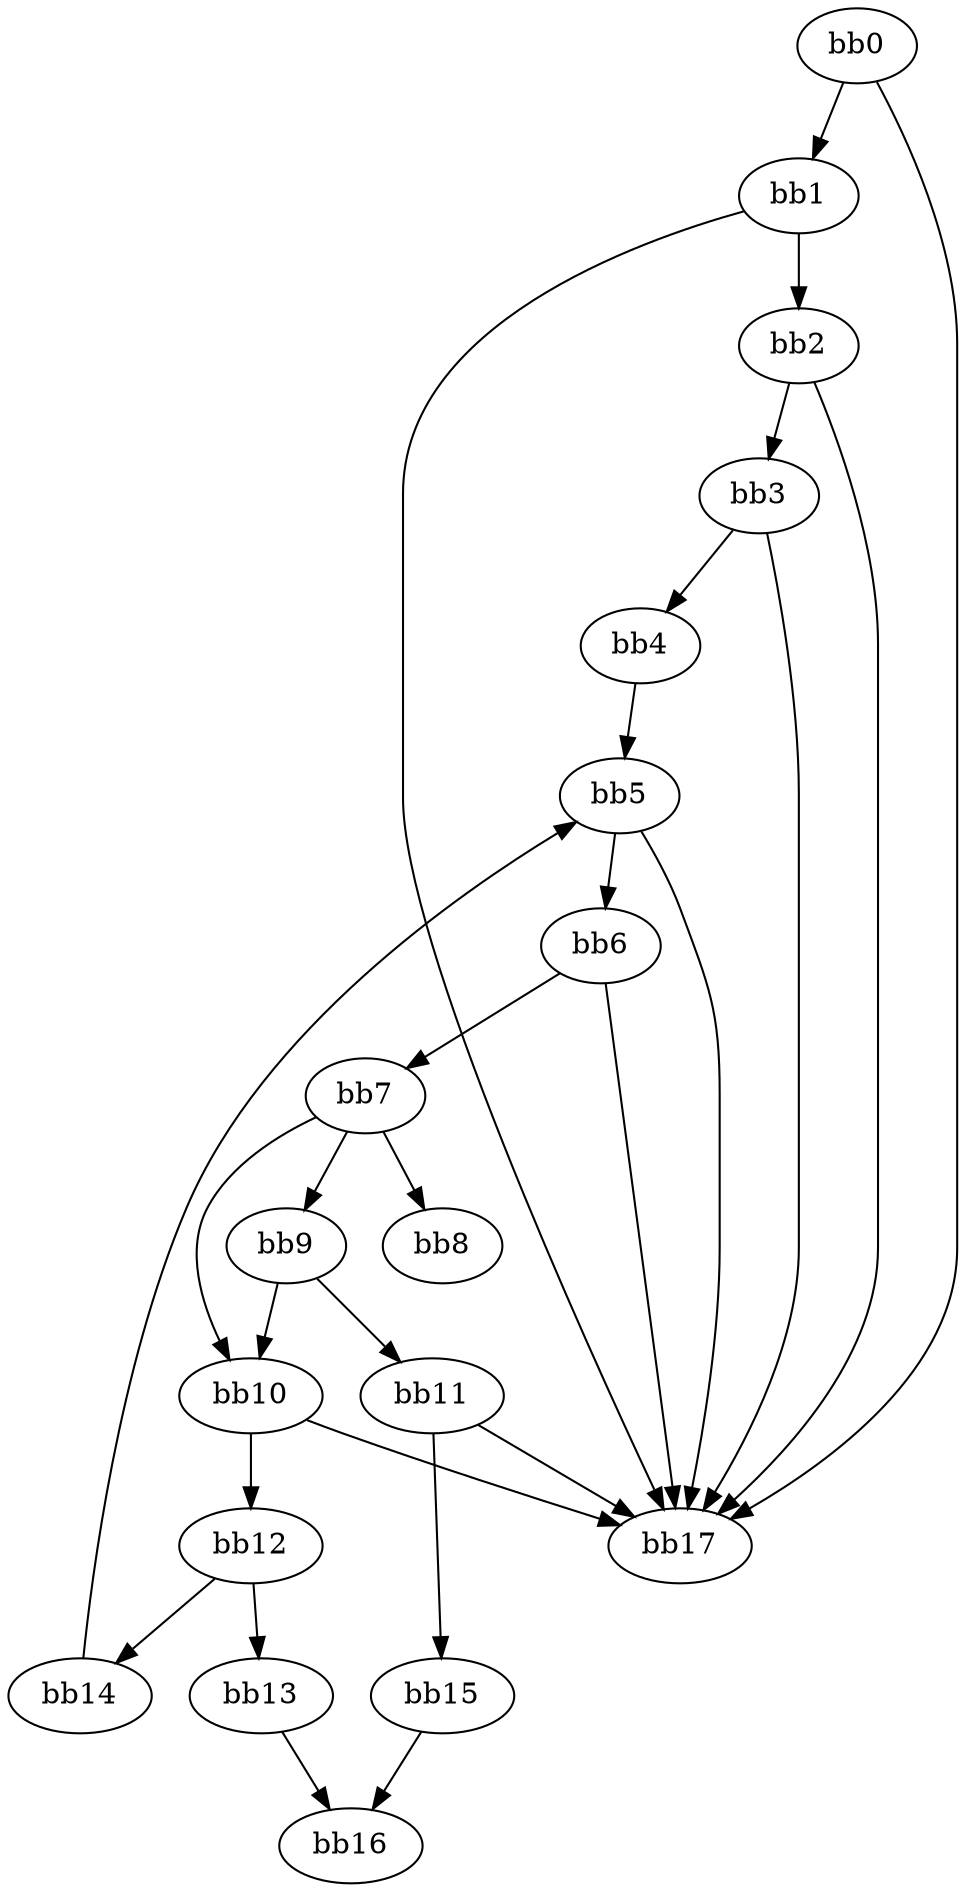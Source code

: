digraph {
    0 [ label = "bb0\l" ]
    1 [ label = "bb1\l" ]
    2 [ label = "bb2\l" ]
    3 [ label = "bb3\l" ]
    4 [ label = "bb4\l" ]
    5 [ label = "bb5\l" ]
    6 [ label = "bb6\l" ]
    7 [ label = "bb7\l" ]
    8 [ label = "bb8\l" ]
    9 [ label = "bb9\l" ]
    10 [ label = "bb10\l" ]
    11 [ label = "bb11\l" ]
    12 [ label = "bb12\l" ]
    13 [ label = "bb13\l" ]
    14 [ label = "bb14\l" ]
    15 [ label = "bb15\l" ]
    16 [ label = "bb16\l" ]
    17 [ label = "bb17\l" ]
    0 -> 1 [ ]
    0 -> 17 [ ]
    1 -> 2 [ ]
    1 -> 17 [ ]
    2 -> 3 [ ]
    2 -> 17 [ ]
    3 -> 4 [ ]
    3 -> 17 [ ]
    4 -> 5 [ ]
    5 -> 6 [ ]
    5 -> 17 [ ]
    6 -> 7 [ ]
    6 -> 17 [ ]
    7 -> 8 [ ]
    7 -> 9 [ ]
    7 -> 10 [ ]
    9 -> 10 [ ]
    9 -> 11 [ ]
    10 -> 12 [ ]
    10 -> 17 [ ]
    11 -> 15 [ ]
    11 -> 17 [ ]
    12 -> 13 [ ]
    12 -> 14 [ ]
    13 -> 16 [ ]
    14 -> 5 [ ]
    15 -> 16 [ ]
}

